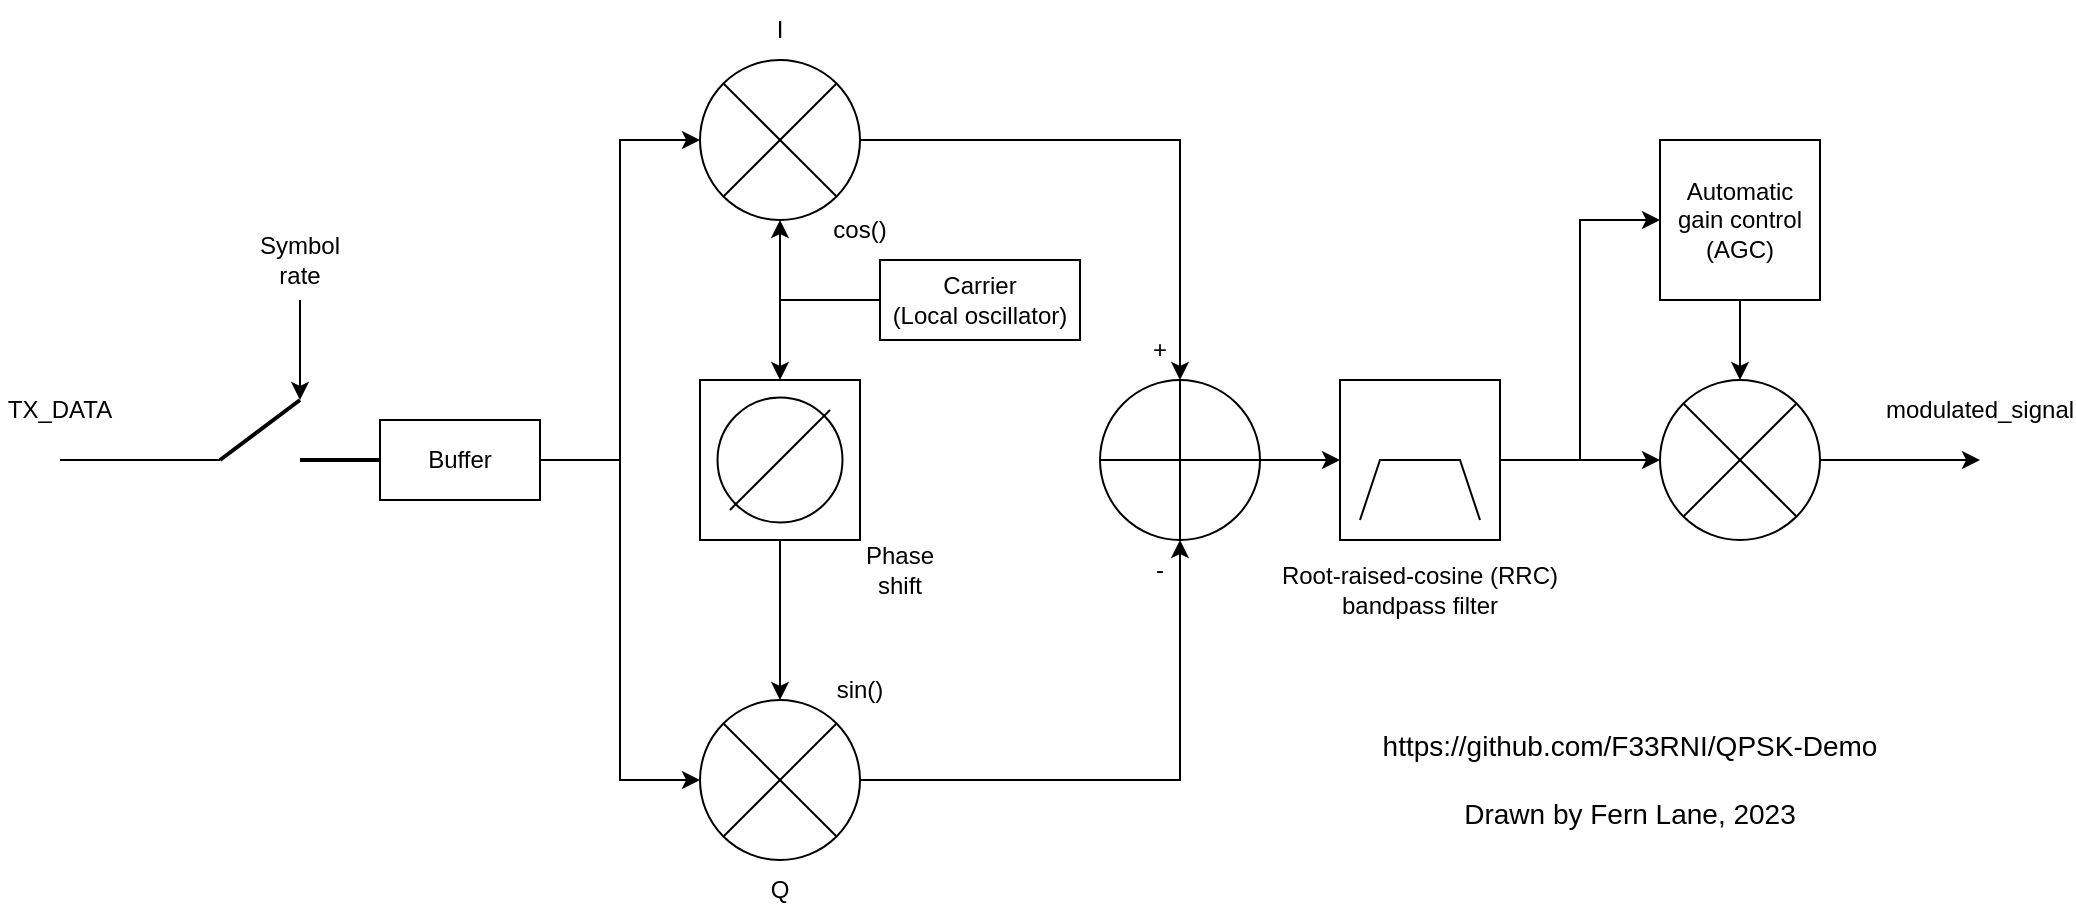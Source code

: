 <mxfile version="22.0.0" type="device">
  <diagram id="HDGeu96EwJTAYUVn2mI9" name="Page-1">
    <mxGraphModel dx="1434" dy="750" grid="1" gridSize="10" guides="1" tooltips="1" connect="1" arrows="1" fold="1" page="1" pageScale="1" pageWidth="850" pageHeight="1100" math="0" shadow="0">
      <root>
        <mxCell id="0" />
        <mxCell id="1" parent="0" />
        <mxCell id="SC3UIt4IJOYI4lEojMen-4" value="TX_DATA" style="text;html=1;strokeColor=none;fillColor=none;align=center;verticalAlign=middle;whiteSpace=wrap;rounded=0;" parent="1" vertex="1">
          <mxGeometry x="90" y="240" width="60" height="30" as="geometry" />
        </mxCell>
        <mxCell id="SC3UIt4IJOYI4lEojMen-5" value="" style="endArrow=classic;html=1;rounded=0;strokeWidth=1;" parent="1" edge="1">
          <mxGeometry width="50" height="50" relative="1" as="geometry">
            <mxPoint x="240" y="200" as="sourcePoint" />
            <mxPoint x="240" y="250" as="targetPoint" />
          </mxGeometry>
        </mxCell>
        <mxCell id="SC3UIt4IJOYI4lEojMen-30" style="edgeStyle=orthogonalEdgeStyle;rounded=0;orthogonalLoop=1;jettySize=auto;html=1;entryX=0;entryY=0.5;entryDx=0;entryDy=0;strokeWidth=1;" parent="1" source="SC3UIt4IJOYI4lEojMen-8" target="SC3UIt4IJOYI4lEojMen-9" edge="1">
          <mxGeometry relative="1" as="geometry" />
        </mxCell>
        <mxCell id="SC3UIt4IJOYI4lEojMen-32" style="edgeStyle=orthogonalEdgeStyle;rounded=0;orthogonalLoop=1;jettySize=auto;html=1;entryX=0;entryY=0.5;entryDx=0;entryDy=0;strokeWidth=1;" parent="1" source="SC3UIt4IJOYI4lEojMen-8" target="SC3UIt4IJOYI4lEojMen-15" edge="1">
          <mxGeometry relative="1" as="geometry" />
        </mxCell>
        <mxCell id="SC3UIt4IJOYI4lEojMen-8" value="Buffer" style="rounded=0;whiteSpace=wrap;html=1;" parent="1" vertex="1">
          <mxGeometry x="280" y="260" width="80" height="40" as="geometry" />
        </mxCell>
        <mxCell id="SC3UIt4IJOYI4lEojMen-26" style="edgeStyle=orthogonalEdgeStyle;rounded=0;orthogonalLoop=1;jettySize=auto;html=1;entryX=0.5;entryY=0;entryDx=0;entryDy=0;strokeWidth=1;" parent="1" source="SC3UIt4IJOYI4lEojMen-9" target="SC3UIt4IJOYI4lEojMen-24" edge="1">
          <mxGeometry relative="1" as="geometry" />
        </mxCell>
        <mxCell id="SC3UIt4IJOYI4lEojMen-9" value="" style="shape=sumEllipse;perimeter=ellipsePerimeter;whiteSpace=wrap;html=1;backgroundOutline=1;" parent="1" vertex="1">
          <mxGeometry x="440" y="80" width="80" height="80" as="geometry" />
        </mxCell>
        <mxCell id="SC3UIt4IJOYI4lEojMen-17" style="edgeStyle=orthogonalEdgeStyle;rounded=0;orthogonalLoop=1;jettySize=auto;html=1;entryX=0.5;entryY=1;entryDx=0;entryDy=0;strokeWidth=1;" parent="1" source="SC3UIt4IJOYI4lEojMen-10" target="SC3UIt4IJOYI4lEojMen-9" edge="1">
          <mxGeometry relative="1" as="geometry" />
        </mxCell>
        <mxCell id="SC3UIt4IJOYI4lEojMen-18" style="edgeStyle=orthogonalEdgeStyle;rounded=0;orthogonalLoop=1;jettySize=auto;html=1;exitX=0;exitY=0.5;exitDx=0;exitDy=0;strokeWidth=1;" parent="1" source="SC3UIt4IJOYI4lEojMen-10" target="SC3UIt4IJOYI4lEojMen-11" edge="1">
          <mxGeometry relative="1" as="geometry" />
        </mxCell>
        <mxCell id="SC3UIt4IJOYI4lEojMen-10" value="Carrier&lt;br&gt;(Local oscillator)" style="rounded=0;whiteSpace=wrap;html=1;" parent="1" vertex="1">
          <mxGeometry x="530" y="180" width="100" height="40" as="geometry" />
        </mxCell>
        <mxCell id="SC3UIt4IJOYI4lEojMen-19" style="edgeStyle=orthogonalEdgeStyle;rounded=0;orthogonalLoop=1;jettySize=auto;html=1;exitX=0.5;exitY=1;exitDx=0;exitDy=0;entryX=0.5;entryY=0;entryDx=0;entryDy=0;strokeWidth=1;" parent="1" source="SC3UIt4IJOYI4lEojMen-11" target="SC3UIt4IJOYI4lEojMen-15" edge="1">
          <mxGeometry relative="1" as="geometry" />
        </mxCell>
        <mxCell id="SC3UIt4IJOYI4lEojMen-25" style="edgeStyle=orthogonalEdgeStyle;rounded=0;orthogonalLoop=1;jettySize=auto;html=1;entryX=0.5;entryY=1;entryDx=0;entryDy=0;strokeWidth=1;" parent="1" source="SC3UIt4IJOYI4lEojMen-15" target="SC3UIt4IJOYI4lEojMen-24" edge="1">
          <mxGeometry relative="1" as="geometry" />
        </mxCell>
        <mxCell id="SC3UIt4IJOYI4lEojMen-15" value="" style="shape=sumEllipse;perimeter=ellipsePerimeter;whiteSpace=wrap;html=1;backgroundOutline=1;" parent="1" vertex="1">
          <mxGeometry x="440" y="400" width="80" height="80" as="geometry" />
        </mxCell>
        <mxCell id="SC3UIt4IJOYI4lEojMen-20" value="Phase shift" style="text;html=1;strokeColor=none;fillColor=none;align=center;verticalAlign=middle;whiteSpace=wrap;rounded=0;" parent="1" vertex="1">
          <mxGeometry x="510" y="320" width="60" height="30" as="geometry" />
        </mxCell>
        <mxCell id="SC3UIt4IJOYI4lEojMen-21" value="sin()" style="text;html=1;strokeColor=none;fillColor=none;align=center;verticalAlign=middle;whiteSpace=wrap;rounded=0;" parent="1" vertex="1">
          <mxGeometry x="490" y="380" width="60" height="30" as="geometry" />
        </mxCell>
        <mxCell id="SC3UIt4IJOYI4lEojMen-22" value="cos()" style="text;html=1;strokeColor=none;fillColor=none;align=center;verticalAlign=middle;whiteSpace=wrap;rounded=0;" parent="1" vertex="1">
          <mxGeometry x="490" y="150" width="60" height="30" as="geometry" />
        </mxCell>
        <mxCell id="SC3UIt4IJOYI4lEojMen-35" style="edgeStyle=orthogonalEdgeStyle;rounded=0;orthogonalLoop=1;jettySize=auto;html=1;strokeWidth=1;" parent="1" source="SC3UIt4IJOYI4lEojMen-24" edge="1">
          <mxGeometry relative="1" as="geometry">
            <mxPoint x="760" y="280" as="targetPoint" />
          </mxGeometry>
        </mxCell>
        <mxCell id="SC3UIt4IJOYI4lEojMen-24" value="" style="shape=orEllipse;perimeter=ellipsePerimeter;whiteSpace=wrap;html=1;backgroundOutline=1;" parent="1" vertex="1">
          <mxGeometry x="640" y="240" width="80" height="80" as="geometry" />
        </mxCell>
        <mxCell id="SC3UIt4IJOYI4lEojMen-27" value="-" style="text;html=1;strokeColor=none;fillColor=none;align=center;verticalAlign=middle;whiteSpace=wrap;rounded=0;" parent="1" vertex="1">
          <mxGeometry x="640" y="320" width="60" height="30" as="geometry" />
        </mxCell>
        <mxCell id="SC3UIt4IJOYI4lEojMen-28" value="+" style="text;html=1;strokeColor=none;fillColor=none;align=center;verticalAlign=middle;whiteSpace=wrap;rounded=0;" parent="1" vertex="1">
          <mxGeometry x="640" y="210" width="60" height="30" as="geometry" />
        </mxCell>
        <mxCell id="SC3UIt4IJOYI4lEojMen-40" value="modulated_signal" style="text;html=1;strokeColor=none;fillColor=none;align=center;verticalAlign=middle;whiteSpace=wrap;rounded=0;" parent="1" vertex="1">
          <mxGeometry x="1050" y="240" width="60" height="30" as="geometry" />
        </mxCell>
        <mxCell id="0S451hwFovMWe3IVmGFd-1" value="" style="group" parent="1" vertex="1" connectable="0">
          <mxGeometry x="440" y="240" width="80" height="80" as="geometry" />
        </mxCell>
        <mxCell id="SC3UIt4IJOYI4lEojMen-11" value="" style="whiteSpace=wrap;html=1;aspect=fixed;" parent="0S451hwFovMWe3IVmGFd-1" vertex="1">
          <mxGeometry width="80" height="80" as="geometry" />
        </mxCell>
        <mxCell id="SC3UIt4IJOYI4lEojMen-12" value="" style="ellipse;whiteSpace=wrap;html=1;aspect=fixed;" parent="0S451hwFovMWe3IVmGFd-1" vertex="1">
          <mxGeometry x="8.75" y="8.75" width="62.5" height="62.5" as="geometry" />
        </mxCell>
        <mxCell id="SC3UIt4IJOYI4lEojMen-14" value="" style="endArrow=none;html=1;rounded=0;strokeWidth=1;" parent="0S451hwFovMWe3IVmGFd-1" edge="1">
          <mxGeometry width="50" height="50" relative="1" as="geometry">
            <mxPoint x="15" y="65" as="sourcePoint" />
            <mxPoint x="65" y="15" as="targetPoint" />
          </mxGeometry>
        </mxCell>
        <mxCell id="0S451hwFovMWe3IVmGFd-2" value="" style="group" parent="1" vertex="1" connectable="0">
          <mxGeometry x="200" y="250" width="80" height="30" as="geometry" />
        </mxCell>
        <mxCell id="SC3UIt4IJOYI4lEojMen-2" value="" style="endArrow=none;html=1;rounded=0;strokeWidth=2;" parent="0S451hwFovMWe3IVmGFd-2" edge="1">
          <mxGeometry width="50" height="50" relative="1" as="geometry">
            <mxPoint y="30" as="sourcePoint" />
            <mxPoint x="40" as="targetPoint" />
          </mxGeometry>
        </mxCell>
        <mxCell id="SC3UIt4IJOYI4lEojMen-3" value="" style="endArrow=none;html=1;rounded=0;strokeWidth=2;" parent="0S451hwFovMWe3IVmGFd-2" edge="1">
          <mxGeometry width="50" height="50" relative="1" as="geometry">
            <mxPoint x="40" y="30" as="sourcePoint" />
            <mxPoint x="80" y="30" as="targetPoint" />
          </mxGeometry>
        </mxCell>
        <mxCell id="0S451hwFovMWe3IVmGFd-11" value="" style="group" parent="1" vertex="1" connectable="0">
          <mxGeometry x="760" y="240" width="80" height="80" as="geometry" />
        </mxCell>
        <mxCell id="0S451hwFovMWe3IVmGFd-8" value="" style="rounded=0;whiteSpace=wrap;html=1;container=0;" parent="0S451hwFovMWe3IVmGFd-11" vertex="1">
          <mxGeometry width="80" height="80" as="geometry" />
        </mxCell>
        <mxCell id="0S451hwFovMWe3IVmGFd-9" value="" style="endArrow=none;html=1;rounded=0;entryX=0.875;entryY=0.875;entryDx=0;entryDy=0;exitX=0.125;exitY=0.875;exitDx=0;exitDy=0;exitPerimeter=0;entryPerimeter=0;" parent="0S451hwFovMWe3IVmGFd-11" source="0S451hwFovMWe3IVmGFd-8" target="0S451hwFovMWe3IVmGFd-8" edge="1">
          <mxGeometry width="50" height="50" relative="1" as="geometry">
            <mxPoint y="80" as="sourcePoint" />
            <mxPoint x="50" y="30" as="targetPoint" />
            <Array as="points">
              <mxPoint x="20" y="40" />
              <mxPoint x="60" y="40" />
            </Array>
          </mxGeometry>
        </mxCell>
        <mxCell id="0S451hwFovMWe3IVmGFd-12" value="Root-raised-cosine (RRC) bandpass filter" style="text;html=1;strokeColor=none;fillColor=none;align=center;verticalAlign=middle;whiteSpace=wrap;rounded=0;" parent="1" vertex="1">
          <mxGeometry x="725" y="330" width="150" height="30" as="geometry" />
        </mxCell>
        <mxCell id="0S451hwFovMWe3IVmGFd-13" value="Symbol rate" style="text;html=1;strokeColor=none;fillColor=none;align=center;verticalAlign=middle;whiteSpace=wrap;rounded=0;" parent="1" vertex="1">
          <mxGeometry x="210" y="165" width="60" height="30" as="geometry" />
        </mxCell>
        <mxCell id="0S451hwFovMWe3IVmGFd-15" value="" style="endArrow=none;html=1;rounded=0;" parent="1" edge="1">
          <mxGeometry width="50" height="50" relative="1" as="geometry">
            <mxPoint x="120" y="280" as="sourcePoint" />
            <mxPoint x="200" y="280" as="targetPoint" />
          </mxGeometry>
        </mxCell>
        <mxCell id="0S451hwFovMWe3IVmGFd-16" value="I" style="text;html=1;strokeColor=none;fillColor=none;align=center;verticalAlign=middle;whiteSpace=wrap;rounded=0;" parent="1" vertex="1">
          <mxGeometry x="450" y="50" width="60" height="30" as="geometry" />
        </mxCell>
        <mxCell id="0S451hwFovMWe3IVmGFd-17" value="Q" style="text;html=1;strokeColor=none;fillColor=none;align=center;verticalAlign=middle;whiteSpace=wrap;rounded=0;" parent="1" vertex="1">
          <mxGeometry x="450" y="480" width="60" height="30" as="geometry" />
        </mxCell>
        <mxCell id="qyJDf3u-ShKXb5SuKvfy-1" value="https://github.com/F33RNI/QPSK-Demo&lt;br&gt;&lt;br&gt;Drawn by Fern Lane, 2023" style="text;html=1;strokeColor=none;fillColor=none;align=center;verticalAlign=middle;whiteSpace=wrap;rounded=0;strokeWidth=1;fontSize=14;fontStyle=0" parent="1" vertex="1">
          <mxGeometry x="770" y="425" width="270" height="30" as="geometry" />
        </mxCell>
        <mxCell id="5qJrb0qti--77SUlbmjx-4" style="edgeStyle=orthogonalEdgeStyle;rounded=0;orthogonalLoop=1;jettySize=auto;html=1;entryX=0.5;entryY=0;entryDx=0;entryDy=0;" edge="1" parent="1" source="5qJrb0qti--77SUlbmjx-1" target="5qJrb0qti--77SUlbmjx-2">
          <mxGeometry relative="1" as="geometry" />
        </mxCell>
        <mxCell id="5qJrb0qti--77SUlbmjx-1" value="Automatic gain control (AGC)" style="rounded=0;whiteSpace=wrap;html=1;" vertex="1" parent="1">
          <mxGeometry x="920" y="120" width="80" height="80" as="geometry" />
        </mxCell>
        <mxCell id="5qJrb0qti--77SUlbmjx-6" style="edgeStyle=orthogonalEdgeStyle;rounded=0;orthogonalLoop=1;jettySize=auto;html=1;" edge="1" parent="1" source="5qJrb0qti--77SUlbmjx-2">
          <mxGeometry relative="1" as="geometry">
            <mxPoint x="1080" y="280.0" as="targetPoint" />
          </mxGeometry>
        </mxCell>
        <mxCell id="5qJrb0qti--77SUlbmjx-2" value="" style="shape=sumEllipse;perimeter=ellipsePerimeter;whiteSpace=wrap;html=1;backgroundOutline=1;" vertex="1" parent="1">
          <mxGeometry x="920" y="240" width="80" height="80" as="geometry" />
        </mxCell>
        <mxCell id="5qJrb0qti--77SUlbmjx-3" style="edgeStyle=orthogonalEdgeStyle;rounded=0;orthogonalLoop=1;jettySize=auto;html=1;entryX=0;entryY=0.5;entryDx=0;entryDy=0;" edge="1" parent="1" source="0S451hwFovMWe3IVmGFd-8" target="5qJrb0qti--77SUlbmjx-2">
          <mxGeometry relative="1" as="geometry" />
        </mxCell>
        <mxCell id="5qJrb0qti--77SUlbmjx-5" style="edgeStyle=orthogonalEdgeStyle;rounded=0;orthogonalLoop=1;jettySize=auto;html=1;exitX=1;exitY=0.5;exitDx=0;exitDy=0;entryX=0;entryY=0.5;entryDx=0;entryDy=0;" edge="1" parent="1" source="0S451hwFovMWe3IVmGFd-8" target="5qJrb0qti--77SUlbmjx-1">
          <mxGeometry relative="1" as="geometry" />
        </mxCell>
      </root>
    </mxGraphModel>
  </diagram>
</mxfile>
